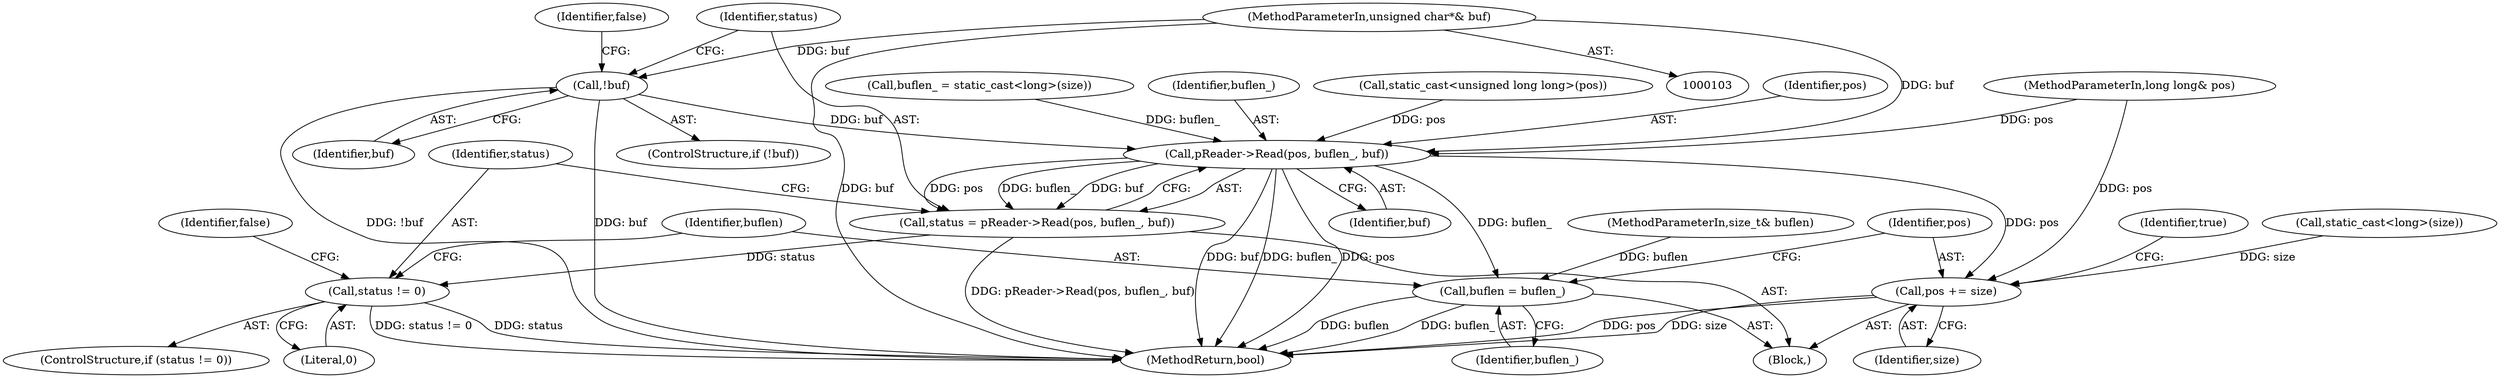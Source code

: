 digraph "0_Android_cc274e2abe8b2a6698a5c47d8aa4bb45f1f9538d_31@pointer" {
"1000266" [label="(Call,!buf)"];
"1000107" [label="(MethodParameterIn,unsigned char*& buf)"];
"1000272" [label="(Call,pReader->Read(pos, buflen_, buf))"];
"1000270" [label="(Call,status = pReader->Read(pos, buflen_, buf))"];
"1000277" [label="(Call,status != 0)"];
"1000282" [label="(Call,buflen = buflen_)"];
"1000285" [label="(Call,pos += size)"];
"1000269" [label="(Identifier,false)"];
"1000255" [label="(Call,buflen_ = static_cast<long>(size))"];
"1000267" [label="(Identifier,buf)"];
"1000274" [label="(Identifier,buflen_)"];
"1000271" [label="(Identifier,status)"];
"1000265" [label="(ControlStructure,if (!buf))"];
"1000282" [label="(Call,buflen = buflen_)"];
"1000286" [label="(Identifier,pos)"];
"1000266" [label="(Call,!buf)"];
"1000105" [label="(MethodParameterIn,long long& pos)"];
"1000283" [label="(Identifier,buflen)"];
"1000230" [label="(Call,static_cast<unsigned long long>(pos))"];
"1000273" [label="(Identifier,pos)"];
"1000281" [label="(Identifier,false)"];
"1000276" [label="(ControlStructure,if (status != 0))"];
"1000289" [label="(Identifier,true)"];
"1000270" [label="(Call,status = pReader->Read(pos, buflen_, buf))"];
"1000287" [label="(Identifier,size)"];
"1000284" [label="(Identifier,buflen_)"];
"1000107" [label="(MethodParameterIn,unsigned char*& buf)"];
"1000272" [label="(Call,pReader->Read(pos, buflen_, buf))"];
"1000275" [label="(Identifier,buf)"];
"1000109" [label="(Block,)"];
"1000285" [label="(Call,pos += size)"];
"1000278" [label="(Identifier,status)"];
"1000257" [label="(Call,static_cast<long>(size))"];
"1000279" [label="(Literal,0)"];
"1000108" [label="(MethodParameterIn,size_t& buflen)"];
"1000290" [label="(MethodReturn,bool)"];
"1000277" [label="(Call,status != 0)"];
"1000266" -> "1000265"  [label="AST: "];
"1000266" -> "1000267"  [label="CFG: "];
"1000267" -> "1000266"  [label="AST: "];
"1000269" -> "1000266"  [label="CFG: "];
"1000271" -> "1000266"  [label="CFG: "];
"1000266" -> "1000290"  [label="DDG: buf"];
"1000266" -> "1000290"  [label="DDG: !buf"];
"1000107" -> "1000266"  [label="DDG: buf"];
"1000266" -> "1000272"  [label="DDG: buf"];
"1000107" -> "1000103"  [label="AST: "];
"1000107" -> "1000290"  [label="DDG: buf"];
"1000107" -> "1000272"  [label="DDG: buf"];
"1000272" -> "1000270"  [label="AST: "];
"1000272" -> "1000275"  [label="CFG: "];
"1000273" -> "1000272"  [label="AST: "];
"1000274" -> "1000272"  [label="AST: "];
"1000275" -> "1000272"  [label="AST: "];
"1000270" -> "1000272"  [label="CFG: "];
"1000272" -> "1000290"  [label="DDG: buf"];
"1000272" -> "1000290"  [label="DDG: buflen_"];
"1000272" -> "1000290"  [label="DDG: pos"];
"1000272" -> "1000270"  [label="DDG: pos"];
"1000272" -> "1000270"  [label="DDG: buflen_"];
"1000272" -> "1000270"  [label="DDG: buf"];
"1000105" -> "1000272"  [label="DDG: pos"];
"1000230" -> "1000272"  [label="DDG: pos"];
"1000255" -> "1000272"  [label="DDG: buflen_"];
"1000272" -> "1000282"  [label="DDG: buflen_"];
"1000272" -> "1000285"  [label="DDG: pos"];
"1000270" -> "1000109"  [label="AST: "];
"1000271" -> "1000270"  [label="AST: "];
"1000278" -> "1000270"  [label="CFG: "];
"1000270" -> "1000290"  [label="DDG: pReader->Read(pos, buflen_, buf)"];
"1000270" -> "1000277"  [label="DDG: status"];
"1000277" -> "1000276"  [label="AST: "];
"1000277" -> "1000279"  [label="CFG: "];
"1000278" -> "1000277"  [label="AST: "];
"1000279" -> "1000277"  [label="AST: "];
"1000281" -> "1000277"  [label="CFG: "];
"1000283" -> "1000277"  [label="CFG: "];
"1000277" -> "1000290"  [label="DDG: status"];
"1000277" -> "1000290"  [label="DDG: status != 0"];
"1000282" -> "1000109"  [label="AST: "];
"1000282" -> "1000284"  [label="CFG: "];
"1000283" -> "1000282"  [label="AST: "];
"1000284" -> "1000282"  [label="AST: "];
"1000286" -> "1000282"  [label="CFG: "];
"1000282" -> "1000290"  [label="DDG: buflen_"];
"1000282" -> "1000290"  [label="DDG: buflen"];
"1000108" -> "1000282"  [label="DDG: buflen"];
"1000285" -> "1000109"  [label="AST: "];
"1000285" -> "1000287"  [label="CFG: "];
"1000286" -> "1000285"  [label="AST: "];
"1000287" -> "1000285"  [label="AST: "];
"1000289" -> "1000285"  [label="CFG: "];
"1000285" -> "1000290"  [label="DDG: pos"];
"1000285" -> "1000290"  [label="DDG: size"];
"1000257" -> "1000285"  [label="DDG: size"];
"1000105" -> "1000285"  [label="DDG: pos"];
}
